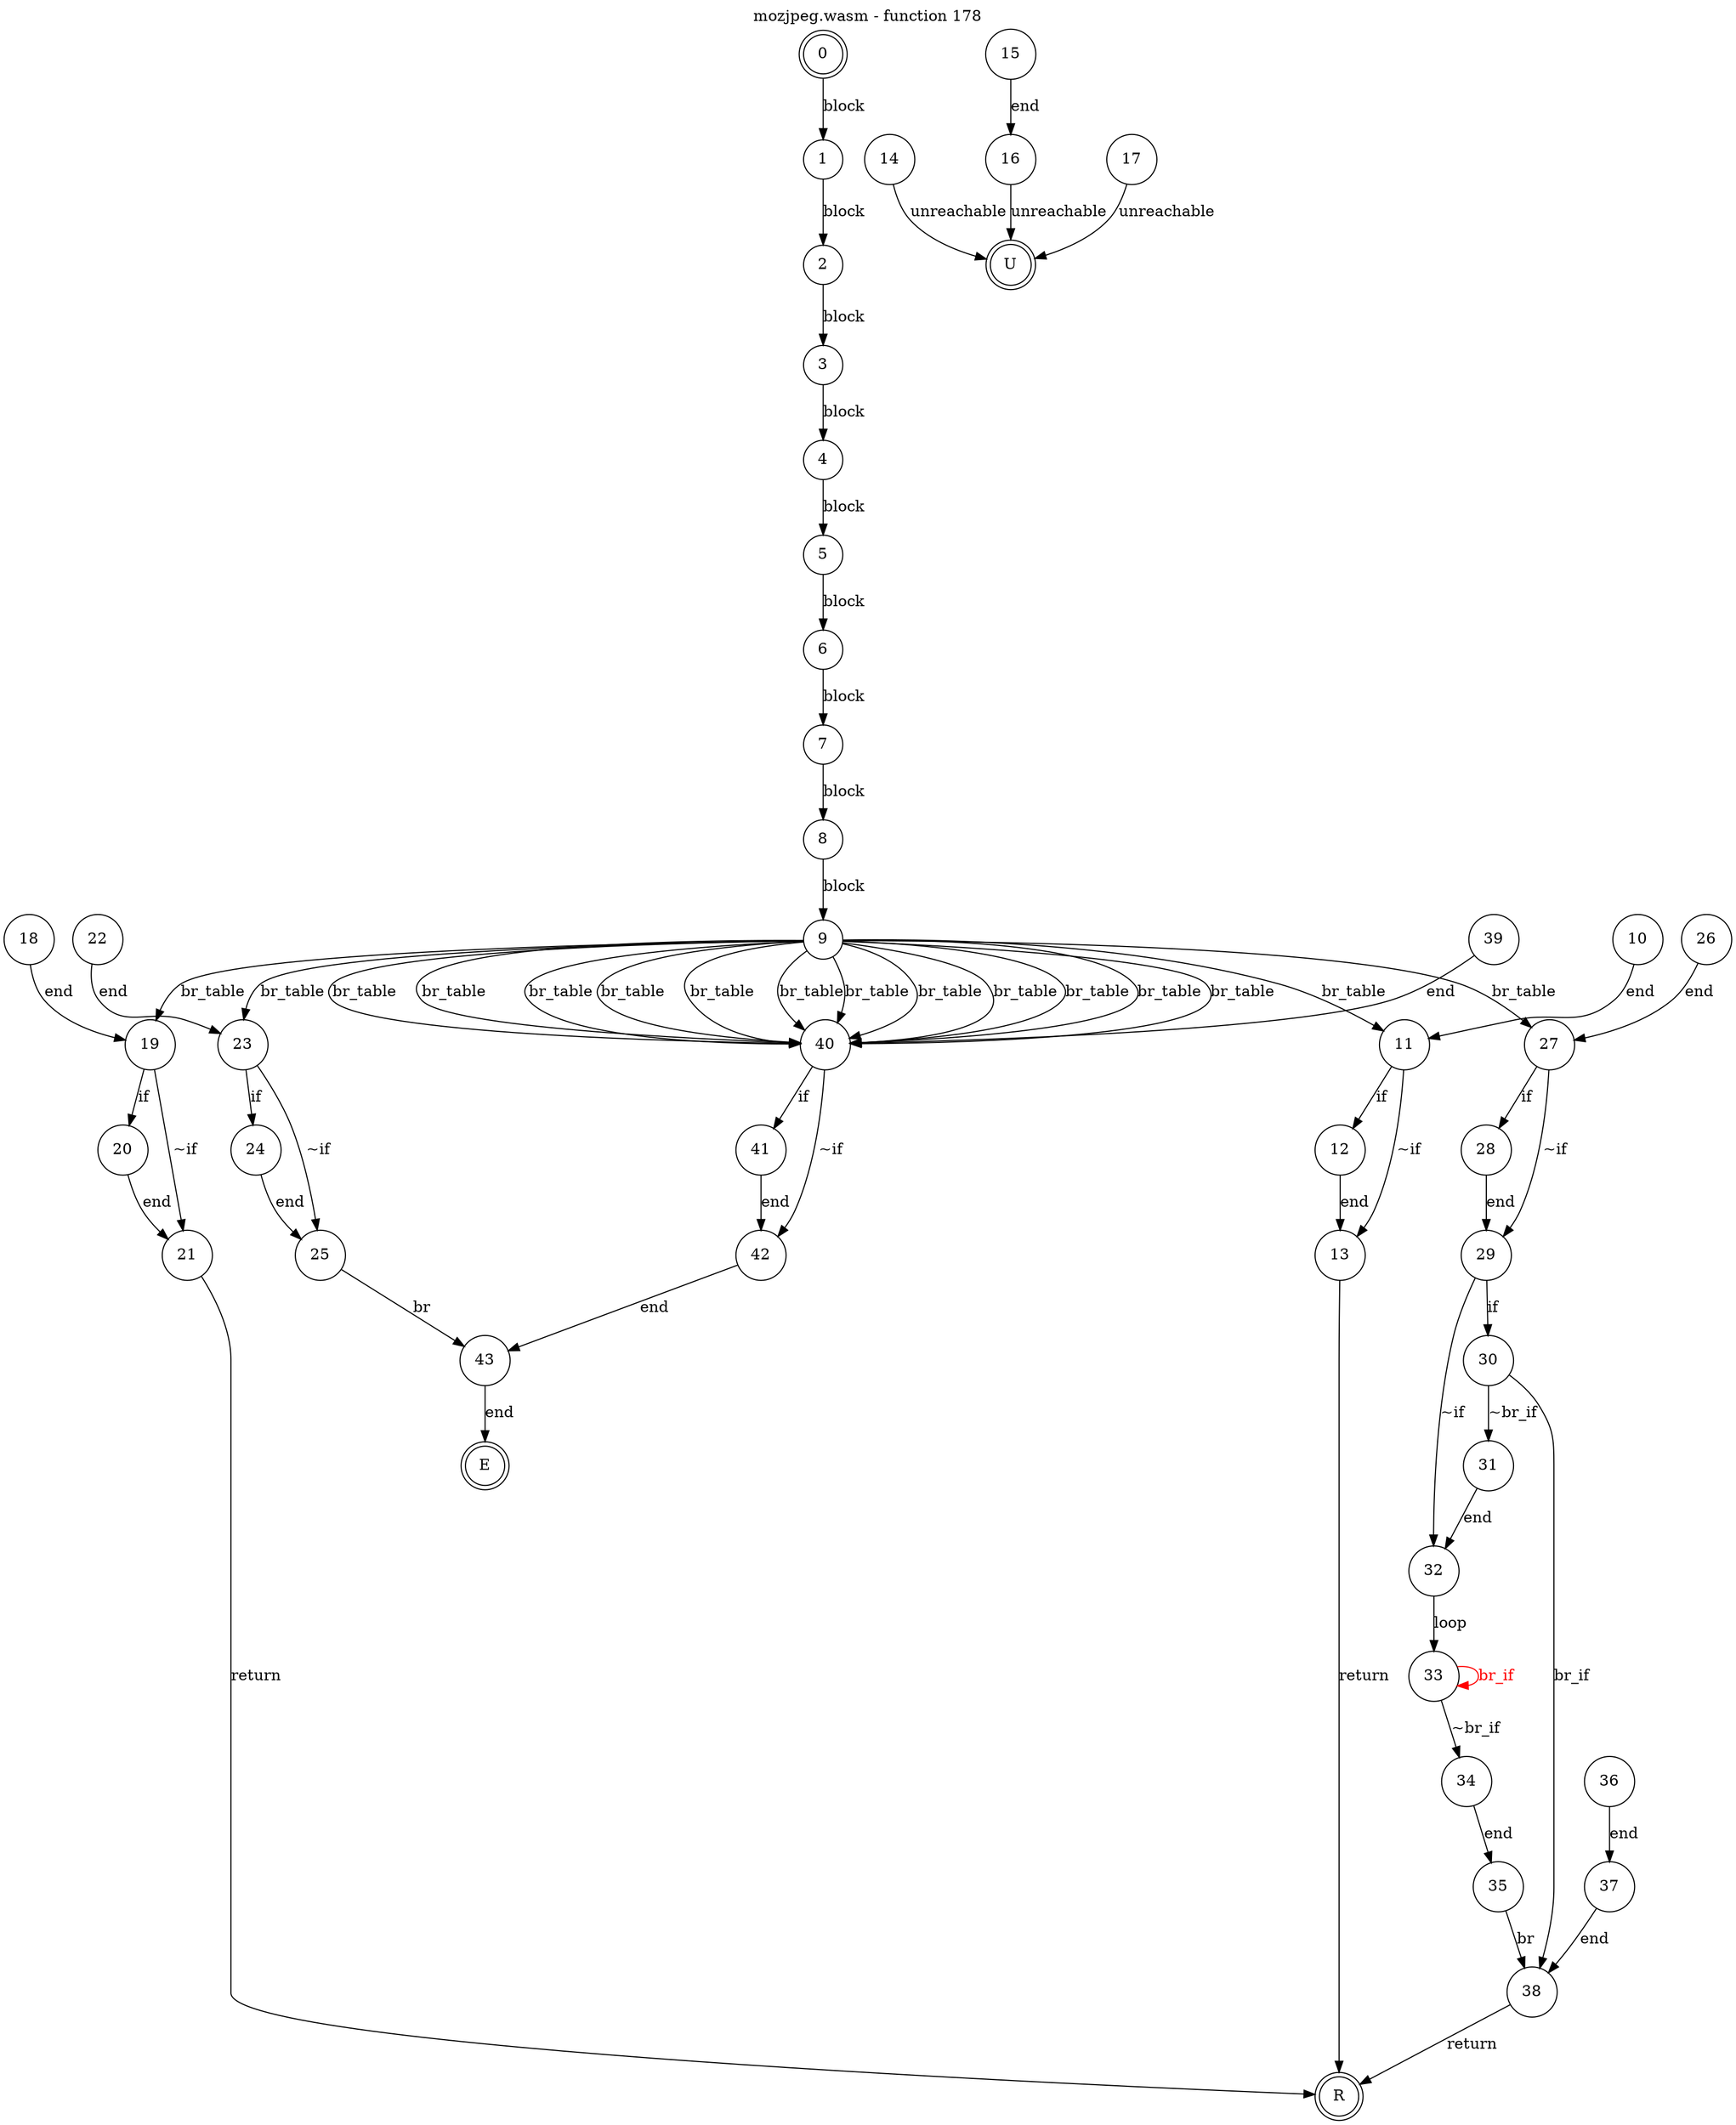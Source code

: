 digraph finite_state_machine {
    label = "mozjpeg.wasm - function 178"
    labelloc =  t
    labelfontsize = 16
    labelfontcolor = black
    labelfontname = "Helvetica"
    node [shape = doublecircle]; 0 E U R ;
    node [shape = circle];
    0 -> 1[label="block"];
    1 -> 2[label="block"];
    2 -> 3[label="block"];
    3 -> 4[label="block"];
    4 -> 5[label="block"];
    5 -> 6[label="block"];
    6 -> 7[label="block"];
    7 -> 8[label="block"];
    8 -> 9[label="block"];
    9 -> 27[label="br_table"];
    9 -> 11[label="br_table"];
    9 -> 40[label="br_table"];
    9 -> 40[label="br_table"];
    9 -> 19[label="br_table"];
    9 -> 23[label="br_table"];
    9 -> 40[label="br_table"];
    9 -> 40[label="br_table"];
    9 -> 40[label="br_table"];
    9 -> 40[label="br_table"];
    9 -> 40[label="br_table"];
    9 -> 40[label="br_table"];
    9 -> 40[label="br_table"];
    9 -> 40[label="br_table"];
    9 -> 40[label="br_table"];
    9 -> 40[label="br_table"];
    10 -> 11[label="end"];
    11 -> 12[label="if"];
    11 -> 13[label="~if"];
    12 -> 13[label="end"];
    13 -> R[label="return"];
    14 -> U[label="unreachable"];
    15 -> 16[label="end"];
    16 -> U[label="unreachable"];
    17 -> U[label="unreachable"];
    18 -> 19[label="end"];
    19 -> 20[label="if"];
    19 -> 21[label="~if"];
    20 -> 21[label="end"];
    21 -> R[label="return"];
    22 -> 23[label="end"];
    23 -> 24[label="if"];
    23 -> 25[label="~if"];
    24 -> 25[label="end"];
    25 -> 43[label="br"];
    26 -> 27[label="end"];
    27 -> 28[label="if"];
    27 -> 29[label="~if"];
    28 -> 29[label="end"];
    29 -> 30[label="if"];
    29 -> 32[label="~if"];
    30 -> 31[label="~br_if"];
    30 -> 38[label="br_if"];
    31 -> 32[label="end"];
    32 -> 33[label="loop"];
    33 -> 34[label="~br_if"];
    33 -> 33[color="red" fontcolor="red" label="br_if"];
    34 -> 35[label="end"];
    35 -> 38[label="br"];
    36 -> 37[label="end"];
    37 -> 38[label="end"];
    38 -> R[label="return"];
    39 -> 40[label="end"];
    40 -> 41[label="if"];
    40 -> 42[label="~if"];
    41 -> 42[label="end"];
    42 -> 43[label="end"];
    43 -> E[label="end"];
}
